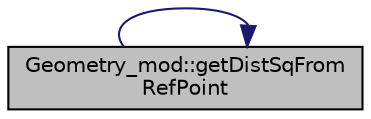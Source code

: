 digraph "Geometry_mod::getDistSqFromRefPoint"
{
 // LATEX_PDF_SIZE
  edge [fontname="Helvetica",fontsize="10",labelfontname="Helvetica",labelfontsize="10"];
  node [fontname="Helvetica",fontsize="10",shape=record];
  rankdir="LR";
  Node1 [label="Geometry_mod::getDistSqFrom\lRefPoint",height=0.2,width=0.4,color="black", fillcolor="grey75", style="filled", fontcolor="black",tooltip="Return the distances-squared of the set of np input Point(nd,np) of dimension nd from the reference i..."];
  Node1 -> Node1 [color="midnightblue",fontsize="10",style="solid",fontname="Helvetica"];
}
